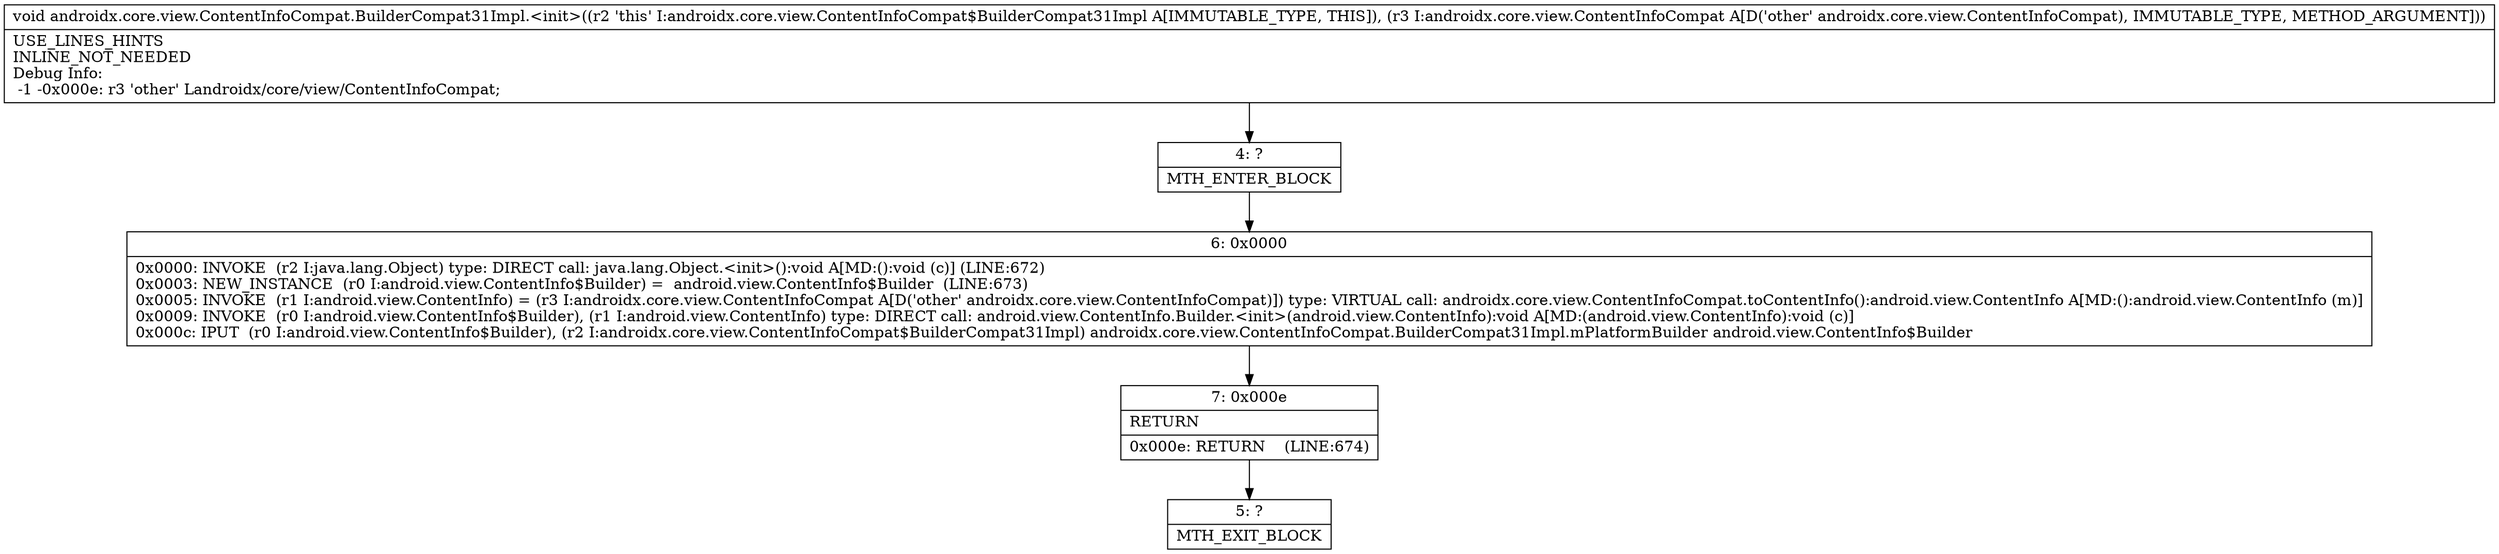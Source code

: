 digraph "CFG forandroidx.core.view.ContentInfoCompat.BuilderCompat31Impl.\<init\>(Landroidx\/core\/view\/ContentInfoCompat;)V" {
Node_4 [shape=record,label="{4\:\ ?|MTH_ENTER_BLOCK\l}"];
Node_6 [shape=record,label="{6\:\ 0x0000|0x0000: INVOKE  (r2 I:java.lang.Object) type: DIRECT call: java.lang.Object.\<init\>():void A[MD:():void (c)] (LINE:672)\l0x0003: NEW_INSTANCE  (r0 I:android.view.ContentInfo$Builder) =  android.view.ContentInfo$Builder  (LINE:673)\l0x0005: INVOKE  (r1 I:android.view.ContentInfo) = (r3 I:androidx.core.view.ContentInfoCompat A[D('other' androidx.core.view.ContentInfoCompat)]) type: VIRTUAL call: androidx.core.view.ContentInfoCompat.toContentInfo():android.view.ContentInfo A[MD:():android.view.ContentInfo (m)]\l0x0009: INVOKE  (r0 I:android.view.ContentInfo$Builder), (r1 I:android.view.ContentInfo) type: DIRECT call: android.view.ContentInfo.Builder.\<init\>(android.view.ContentInfo):void A[MD:(android.view.ContentInfo):void (c)]\l0x000c: IPUT  (r0 I:android.view.ContentInfo$Builder), (r2 I:androidx.core.view.ContentInfoCompat$BuilderCompat31Impl) androidx.core.view.ContentInfoCompat.BuilderCompat31Impl.mPlatformBuilder android.view.ContentInfo$Builder \l}"];
Node_7 [shape=record,label="{7\:\ 0x000e|RETURN\l|0x000e: RETURN    (LINE:674)\l}"];
Node_5 [shape=record,label="{5\:\ ?|MTH_EXIT_BLOCK\l}"];
MethodNode[shape=record,label="{void androidx.core.view.ContentInfoCompat.BuilderCompat31Impl.\<init\>((r2 'this' I:androidx.core.view.ContentInfoCompat$BuilderCompat31Impl A[IMMUTABLE_TYPE, THIS]), (r3 I:androidx.core.view.ContentInfoCompat A[D('other' androidx.core.view.ContentInfoCompat), IMMUTABLE_TYPE, METHOD_ARGUMENT]))  | USE_LINES_HINTS\lINLINE_NOT_NEEDED\lDebug Info:\l  \-1 \-0x000e: r3 'other' Landroidx\/core\/view\/ContentInfoCompat;\l}"];
MethodNode -> Node_4;Node_4 -> Node_6;
Node_6 -> Node_7;
Node_7 -> Node_5;
}

